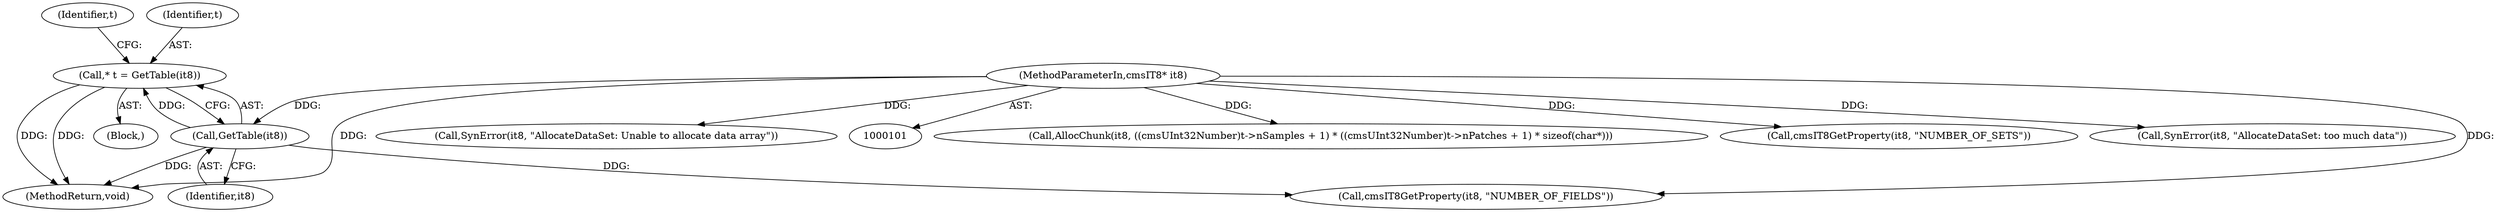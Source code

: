 digraph "0_Little-CMS_768f70ca405cd3159d990e962d54456773bb8cf8@pointer" {
"1000105" [label="(Call,* t = GetTable(it8))"];
"1000107" [label="(Call,GetTable(it8))"];
"1000102" [label="(MethodParameterIn,cmsIT8* it8)"];
"1000107" [label="(Call,GetTable(it8))"];
"1000108" [label="(Identifier,it8)"];
"1000196" [label="(MethodReturn,void)"];
"1000166" [label="(Call,AllocChunk(it8, ((cmsUInt32Number)t->nSamples + 1) * ((cmsUInt32Number)t->nPatches + 1) * sizeof(char*)))"];
"1000127" [label="(Call,cmsIT8GetProperty(it8, \"NUMBER_OF_SETS\"))"];
"1000155" [label="(Call,SynError(it8, \"AllocateDataSet: too much data\"))"];
"1000111" [label="(Identifier,t)"];
"1000103" [label="(Block,)"];
"1000119" [label="(Call,cmsIT8GetProperty(it8, \"NUMBER_OF_FIELDS\"))"];
"1000102" [label="(MethodParameterIn,cmsIT8* it8)"];
"1000106" [label="(Identifier,t)"];
"1000105" [label="(Call,* t = GetTable(it8))"];
"1000193" [label="(Call,SynError(it8, \"AllocateDataSet: Unable to allocate data array\"))"];
"1000105" -> "1000103"  [label="AST: "];
"1000105" -> "1000107"  [label="CFG: "];
"1000106" -> "1000105"  [label="AST: "];
"1000107" -> "1000105"  [label="AST: "];
"1000111" -> "1000105"  [label="CFG: "];
"1000105" -> "1000196"  [label="DDG: "];
"1000105" -> "1000196"  [label="DDG: "];
"1000107" -> "1000105"  [label="DDG: "];
"1000107" -> "1000108"  [label="CFG: "];
"1000108" -> "1000107"  [label="AST: "];
"1000107" -> "1000196"  [label="DDG: "];
"1000102" -> "1000107"  [label="DDG: "];
"1000107" -> "1000119"  [label="DDG: "];
"1000102" -> "1000101"  [label="AST: "];
"1000102" -> "1000196"  [label="DDG: "];
"1000102" -> "1000119"  [label="DDG: "];
"1000102" -> "1000127"  [label="DDG: "];
"1000102" -> "1000155"  [label="DDG: "];
"1000102" -> "1000166"  [label="DDG: "];
"1000102" -> "1000193"  [label="DDG: "];
}
